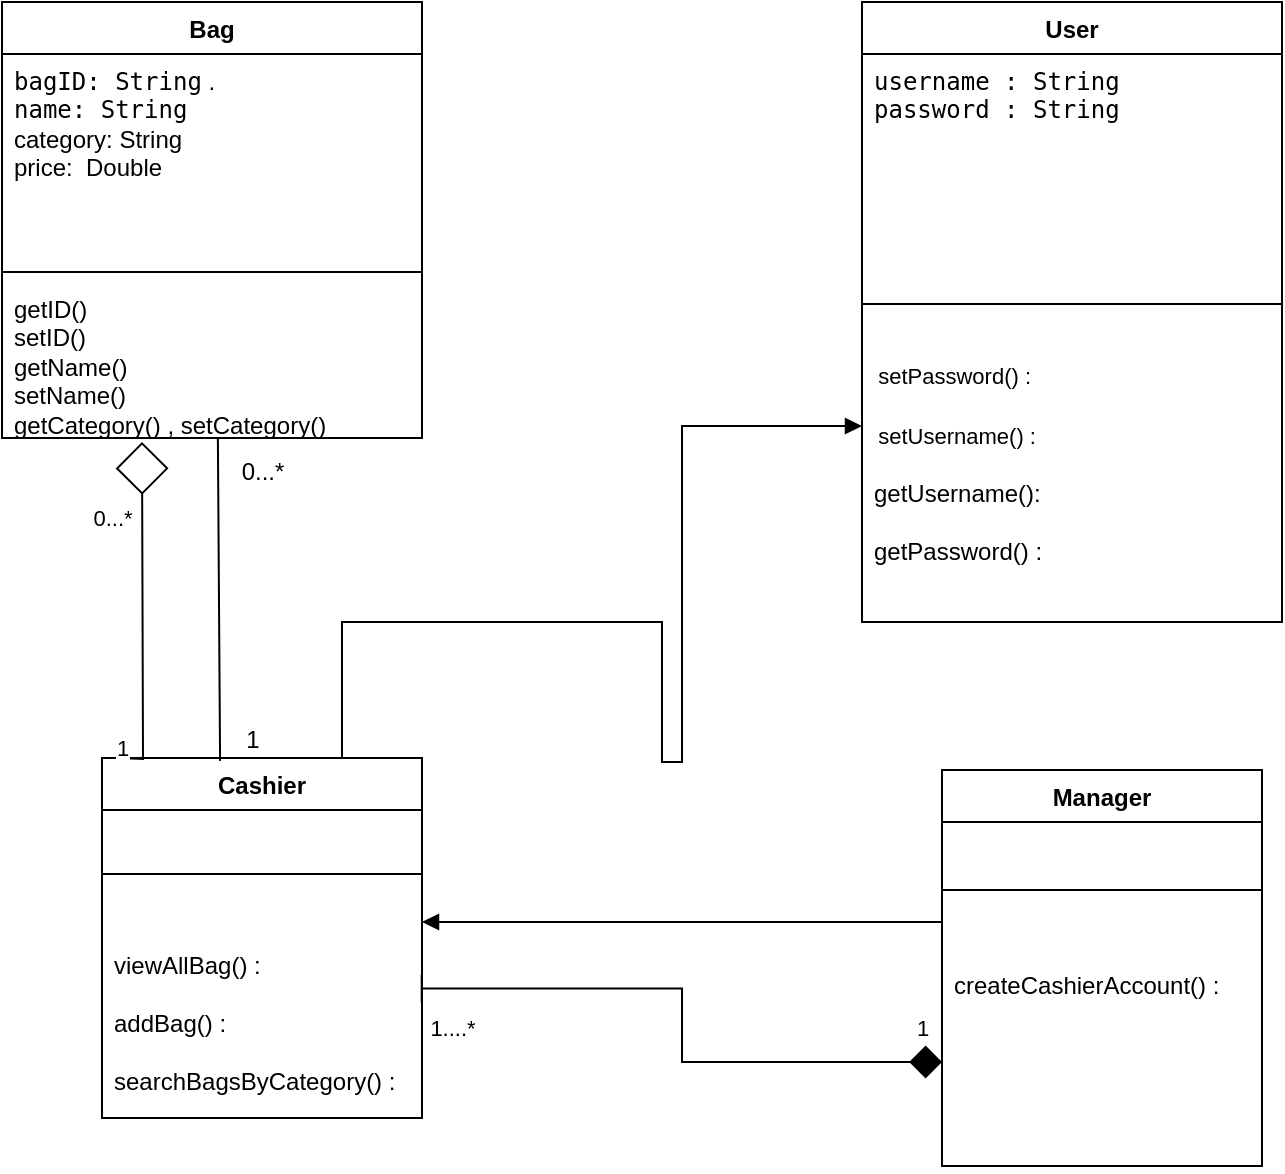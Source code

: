 <mxfile version="24.7.7">
  <diagram name="Page-1" id="21MuzKFTaTyQygKLBWSn">
    <mxGraphModel dx="489" dy="260" grid="1" gridSize="10" guides="1" tooltips="1" connect="1" arrows="1" fold="1" page="1" pageScale="1" pageWidth="850" pageHeight="1100" math="0" shadow="0">
      <root>
        <mxCell id="0" />
        <mxCell id="1" parent="0" />
        <mxCell id="jl0HkQx4VDGOx1-Ba5bR-1" value="Bag" style="swimlane;fontStyle=1;align=center;verticalAlign=top;childLayout=stackLayout;horizontal=1;startSize=26;horizontalStack=0;resizeParent=1;resizeParentMax=0;resizeLast=0;collapsible=1;marginBottom=0;whiteSpace=wrap;html=1;" vertex="1" parent="1">
          <mxGeometry x="80" y="40" width="210" height="218" as="geometry" />
        </mxCell>
        <mxCell id="jl0HkQx4VDGOx1-Ba5bR-2" value="&lt;code style=&quot;background-color: initial;&quot;&gt;bagID: String&lt;/code&gt;&lt;span style=&quot;background-color: initial;&quot;&gt;&amp;nbsp;.&lt;/span&gt;&lt;br&gt;&lt;code style=&quot;background-color: initial;&quot;&gt;name: String&lt;/code&gt;&lt;span style=&quot;background-color: initial;&quot;&gt;&amp;nbsp;&lt;/span&gt;&lt;br&gt;&lt;span style=&quot;background-color: initial;&quot;&gt;category: String&lt;/span&gt;&lt;br&gt;&lt;span style=&quot;background-color: initial;&quot;&gt;price:&amp;nbsp; Double&lt;/span&gt;&lt;h3&gt;&lt;/h3&gt;" style="text;strokeColor=none;fillColor=none;align=left;verticalAlign=top;spacingLeft=4;spacingRight=4;overflow=hidden;rotatable=0;points=[[0,0.5],[1,0.5]];portConstraint=eastwest;whiteSpace=wrap;html=1;" vertex="1" parent="jl0HkQx4VDGOx1-Ba5bR-1">
          <mxGeometry y="26" width="210" height="104" as="geometry" />
        </mxCell>
        <mxCell id="jl0HkQx4VDGOx1-Ba5bR-3" value="" style="line;strokeWidth=1;fillColor=none;align=left;verticalAlign=middle;spacingTop=-1;spacingLeft=3;spacingRight=3;rotatable=0;labelPosition=right;points=[];portConstraint=eastwest;strokeColor=inherit;" vertex="1" parent="jl0HkQx4VDGOx1-Ba5bR-1">
          <mxGeometry y="130" width="210" height="10" as="geometry" />
        </mxCell>
        <mxCell id="jl0HkQx4VDGOx1-Ba5bR-4" value="&lt;span style=&quot;background-color: initial;&quot;&gt;getID()&amp;nbsp;&lt;/span&gt;&lt;br&gt;&lt;span style=&quot;background-color: initial;&quot;&gt;setID()&lt;/span&gt;&lt;br&gt;&lt;span style=&quot;background-color: initial;&quot;&gt;getName()&lt;/span&gt;&lt;br&gt;&lt;span style=&quot;background-color: initial;&quot;&gt;setName()&lt;/span&gt;&lt;br&gt;&lt;span style=&quot;background-color: initial;&quot;&gt;getCategory() , setCategory()&lt;/span&gt;" style="text;strokeColor=none;fillColor=none;align=left;verticalAlign=top;spacingLeft=4;spacingRight=4;overflow=hidden;rotatable=0;points=[[0,0.5],[1,0.5]];portConstraint=eastwest;whiteSpace=wrap;html=1;" vertex="1" parent="jl0HkQx4VDGOx1-Ba5bR-1">
          <mxGeometry y="140" width="210" height="78" as="geometry" />
        </mxCell>
        <mxCell id="jl0HkQx4VDGOx1-Ba5bR-9" value="Cashier" style="swimlane;fontStyle=1;align=center;verticalAlign=top;childLayout=stackLayout;horizontal=1;startSize=26;horizontalStack=0;resizeParent=1;resizeParentMax=0;resizeLast=0;collapsible=1;marginBottom=0;whiteSpace=wrap;html=1;" vertex="1" parent="1">
          <mxGeometry x="130" y="418" width="160" height="180" as="geometry">
            <mxRectangle x="130" y="418" width="80" height="30" as="alternateBounds" />
          </mxGeometry>
        </mxCell>
        <mxCell id="jl0HkQx4VDGOx1-Ba5bR-11" value="" style="line;strokeWidth=1;fillColor=none;align=left;verticalAlign=middle;spacingTop=-1;spacingLeft=3;spacingRight=3;rotatable=0;labelPosition=right;points=[];portConstraint=eastwest;strokeColor=inherit;" vertex="1" parent="jl0HkQx4VDGOx1-Ba5bR-9">
          <mxGeometry y="26" width="160" height="64" as="geometry" />
        </mxCell>
        <mxCell id="jl0HkQx4VDGOx1-Ba5bR-12" value="viewAllBag() :&lt;div&gt;&lt;br&gt;&lt;/div&gt;&lt;div&gt;addBag() :&amp;nbsp;&amp;nbsp;&lt;/div&gt;&lt;div&gt;&lt;br&gt;&lt;div&gt;searchBagsByCategory() :&lt;/div&gt;&lt;div&gt;&lt;div&gt;&lt;br&gt;&lt;/div&gt;&lt;/div&gt;&lt;/div&gt;" style="text;strokeColor=none;fillColor=none;align=left;verticalAlign=top;spacingLeft=4;spacingRight=4;overflow=hidden;rotatable=0;points=[[0,0.5],[1,0.5]];portConstraint=eastwest;whiteSpace=wrap;html=1;" vertex="1" parent="jl0HkQx4VDGOx1-Ba5bR-9">
          <mxGeometry y="90" width="160" height="90" as="geometry" />
        </mxCell>
        <mxCell id="jl0HkQx4VDGOx1-Ba5bR-13" value="Manager" style="swimlane;fontStyle=1;align=center;verticalAlign=top;childLayout=stackLayout;horizontal=1;startSize=26;horizontalStack=0;resizeParent=1;resizeParentMax=0;resizeLast=0;collapsible=1;marginBottom=0;whiteSpace=wrap;html=1;" vertex="1" parent="1">
          <mxGeometry x="550" y="424" width="160" height="198" as="geometry" />
        </mxCell>
        <mxCell id="jl0HkQx4VDGOx1-Ba5bR-15" value="" style="line;strokeWidth=1;fillColor=none;align=left;verticalAlign=middle;spacingTop=-1;spacingLeft=3;spacingRight=3;rotatable=0;labelPosition=right;points=[];portConstraint=eastwest;strokeColor=inherit;" vertex="1" parent="jl0HkQx4VDGOx1-Ba5bR-13">
          <mxGeometry y="26" width="160" height="68" as="geometry" />
        </mxCell>
        <mxCell id="jl0HkQx4VDGOx1-Ba5bR-16" value="createCashierAccount() :" style="text;strokeColor=none;fillColor=none;align=left;verticalAlign=top;spacingLeft=4;spacingRight=4;overflow=hidden;rotatable=0;points=[[0,0.5],[1,0.5]];portConstraint=eastwest;whiteSpace=wrap;html=1;" vertex="1" parent="jl0HkQx4VDGOx1-Ba5bR-13">
          <mxGeometry y="94" width="160" height="104" as="geometry" />
        </mxCell>
        <mxCell id="jl0HkQx4VDGOx1-Ba5bR-21" value="User" style="swimlane;fontStyle=1;align=center;verticalAlign=top;childLayout=stackLayout;horizontal=1;startSize=26;horizontalStack=0;resizeParent=1;resizeParentMax=0;resizeLast=0;collapsible=1;marginBottom=0;whiteSpace=wrap;html=1;" vertex="1" parent="1">
          <mxGeometry x="510" y="40" width="210" height="310" as="geometry" />
        </mxCell>
        <mxCell id="jl0HkQx4VDGOx1-Ba5bR-22" value="&lt;font face=&quot;monospace&quot;&gt;username : String&lt;/font&gt;&lt;div&gt;&lt;font face=&quot;monospace&quot;&gt;password : String&lt;/font&gt;&lt;/div&gt;" style="text;strokeColor=none;fillColor=none;align=left;verticalAlign=top;spacingLeft=4;spacingRight=4;overflow=hidden;rotatable=0;points=[[0,0.5],[1,0.5]];portConstraint=eastwest;whiteSpace=wrap;html=1;" vertex="1" parent="jl0HkQx4VDGOx1-Ba5bR-21">
          <mxGeometry y="26" width="210" height="104" as="geometry" />
        </mxCell>
        <mxCell id="jl0HkQx4VDGOx1-Ba5bR-23" value="" style="line;strokeWidth=1;fillColor=none;align=left;verticalAlign=middle;spacingTop=-1;spacingLeft=3;spacingRight=3;rotatable=0;labelPosition=right;points=[];portConstraint=eastwest;strokeColor=inherit;" vertex="1" parent="jl0HkQx4VDGOx1-Ba5bR-21">
          <mxGeometry y="130" width="210" height="42" as="geometry" />
        </mxCell>
        <mxCell id="jl0HkQx4VDGOx1-Ba5bR-83" value="&amp;nbsp; setPassword() :" style="text;html=1;align=left;verticalAlign=middle;resizable=0;points=[];autosize=1;strokeColor=none;fillColor=none;fontFamily=Helvetica;fontSize=11;fontColor=default;labelBackgroundColor=default;" vertex="1" parent="jl0HkQx4VDGOx1-Ba5bR-21">
          <mxGeometry y="172" width="210" height="30" as="geometry" />
        </mxCell>
        <mxCell id="jl0HkQx4VDGOx1-Ba5bR-82" value="&amp;nbsp; setUsername() :" style="text;html=1;align=left;verticalAlign=middle;resizable=0;points=[];autosize=1;strokeColor=none;fillColor=none;fontFamily=Helvetica;fontSize=11;fontColor=default;labelBackgroundColor=default;" vertex="1" parent="jl0HkQx4VDGOx1-Ba5bR-21">
          <mxGeometry y="202" width="210" height="30" as="geometry" />
        </mxCell>
        <mxCell id="jl0HkQx4VDGOx1-Ba5bR-24" value="getUsername():&amp;nbsp;&lt;div&gt;&lt;br&gt;&lt;/div&gt;&lt;div&gt;getPassword() :&lt;/div&gt;&lt;div&gt;&lt;br&gt;&lt;/div&gt;" style="text;strokeColor=none;fillColor=none;align=left;verticalAlign=top;spacingLeft=4;spacingRight=4;overflow=hidden;rotatable=0;points=[[0,0.5],[1,0.5]];portConstraint=eastwest;whiteSpace=wrap;html=1;" vertex="1" parent="jl0HkQx4VDGOx1-Ba5bR-21">
          <mxGeometry y="232" width="210" height="78" as="geometry" />
        </mxCell>
        <mxCell id="jl0HkQx4VDGOx1-Ba5bR-32" value="" style="endArrow=block;endFill=1;html=1;edgeStyle=orthogonalEdgeStyle;align=left;verticalAlign=top;rounded=0;exitX=0.75;exitY=0;exitDx=0;exitDy=0;" edge="1" parent="1" source="jl0HkQx4VDGOx1-Ba5bR-9">
          <mxGeometry x="-0.668" y="-20" relative="1" as="geometry">
            <mxPoint x="250" y="370" as="sourcePoint" />
            <mxPoint x="510" y="252" as="targetPoint" />
            <Array as="points">
              <mxPoint x="250" y="350" />
              <mxPoint x="410" y="350" />
              <mxPoint x="410" y="420" />
              <mxPoint x="420" y="420" />
              <mxPoint x="420" y="252" />
            </Array>
            <mxPoint as="offset" />
          </mxGeometry>
        </mxCell>
        <mxCell id="jl0HkQx4VDGOx1-Ba5bR-37" value="" style="endArrow=none;html=1;rounded=0;entryX=0.514;entryY=1;entryDx=0;entryDy=0;entryPerimeter=0;exitX=0.369;exitY=0.008;exitDx=0;exitDy=0;exitPerimeter=0;" edge="1" parent="1" source="jl0HkQx4VDGOx1-Ba5bR-9" target="jl0HkQx4VDGOx1-Ba5bR-4">
          <mxGeometry width="50" height="50" relative="1" as="geometry">
            <mxPoint x="188" y="410" as="sourcePoint" />
            <mxPoint x="190" y="330" as="targetPoint" />
          </mxGeometry>
        </mxCell>
        <mxCell id="jl0HkQx4VDGOx1-Ba5bR-44" value="1" style="text;html=1;align=center;verticalAlign=middle;resizable=0;points=[];autosize=1;strokeColor=none;fillColor=none;" vertex="1" parent="1">
          <mxGeometry x="190" y="394" width="30" height="30" as="geometry" />
        </mxCell>
        <mxCell id="jl0HkQx4VDGOx1-Ba5bR-45" value="0...*" style="text;html=1;align=center;verticalAlign=middle;resizable=0;points=[];autosize=1;strokeColor=none;fillColor=none;" vertex="1" parent="1">
          <mxGeometry x="190" y="260" width="40" height="30" as="geometry" />
        </mxCell>
        <mxCell id="jl0HkQx4VDGOx1-Ba5bR-53" value="" style="endArrow=baseDash;html=1;endSize=12;startArrow=diamond;startSize=14;startFill=1;edgeStyle=orthogonalEdgeStyle;align=left;verticalAlign=bottom;rounded=0;entryX=0.999;entryY=0.281;entryDx=0;entryDy=0;entryPerimeter=0;exitX=0;exitY=0.5;exitDx=0;exitDy=0;endFill=0;" edge="1" parent="1" source="jl0HkQx4VDGOx1-Ba5bR-16" target="jl0HkQx4VDGOx1-Ba5bR-12">
          <mxGeometry x="-1" y="3" relative="1" as="geometry">
            <mxPoint x="380" y="621" as="sourcePoint" />
            <mxPoint x="380" y="510" as="targetPoint" />
          </mxGeometry>
        </mxCell>
        <mxCell id="jl0HkQx4VDGOx1-Ba5bR-62" value="" style="html=1;verticalAlign=bottom;endArrow=block;curved=0;rounded=0;" edge="1" parent="1">
          <mxGeometry width="80" relative="1" as="geometry">
            <mxPoint x="550" y="500" as="sourcePoint" />
            <mxPoint x="290" y="500" as="targetPoint" />
          </mxGeometry>
        </mxCell>
        <mxCell id="jl0HkQx4VDGOx1-Ba5bR-75" value="" style="endArrow=diamond;endFill=0;endSize=24;html=1;rounded=0;strokeColor=default;align=left;verticalAlign=bottom;fontFamily=Helvetica;fontSize=11;fontColor=default;labelBackgroundColor=default;edgeStyle=orthogonalEdgeStyle;" edge="1" parent="1">
          <mxGeometry width="160" relative="1" as="geometry">
            <mxPoint x="138" y="418" as="sourcePoint" />
            <mxPoint x="150" y="260" as="targetPoint" />
          </mxGeometry>
        </mxCell>
        <mxCell id="jl0HkQx4VDGOx1-Ba5bR-76" value="1" style="text;html=1;align=center;verticalAlign=middle;resizable=0;points=[];autosize=1;strokeColor=none;fillColor=none;fontFamily=Helvetica;fontSize=11;fontColor=default;labelBackgroundColor=default;" vertex="1" parent="1">
          <mxGeometry x="525" y="538" width="30" height="30" as="geometry" />
        </mxCell>
        <mxCell id="jl0HkQx4VDGOx1-Ba5bR-77" value="1....*" style="text;html=1;align=center;verticalAlign=middle;resizable=0;points=[];autosize=1;strokeColor=none;fillColor=none;fontFamily=Helvetica;fontSize=11;fontColor=default;labelBackgroundColor=default;" vertex="1" parent="1">
          <mxGeometry x="280" y="538" width="50" height="30" as="geometry" />
        </mxCell>
        <mxCell id="jl0HkQx4VDGOx1-Ba5bR-79" value="1" style="text;html=1;align=center;verticalAlign=middle;resizable=0;points=[];autosize=1;strokeColor=none;fillColor=none;fontFamily=Helvetica;fontSize=11;fontColor=default;labelBackgroundColor=default;" vertex="1" parent="1">
          <mxGeometry x="125" y="398" width="30" height="30" as="geometry" />
        </mxCell>
        <mxCell id="jl0HkQx4VDGOx1-Ba5bR-80" value="0...*" style="text;html=1;align=center;verticalAlign=middle;resizable=0;points=[];autosize=1;strokeColor=none;fillColor=none;fontFamily=Helvetica;fontSize=11;fontColor=default;labelBackgroundColor=default;" vertex="1" parent="1">
          <mxGeometry x="115" y="283" width="40" height="30" as="geometry" />
        </mxCell>
      </root>
    </mxGraphModel>
  </diagram>
</mxfile>
